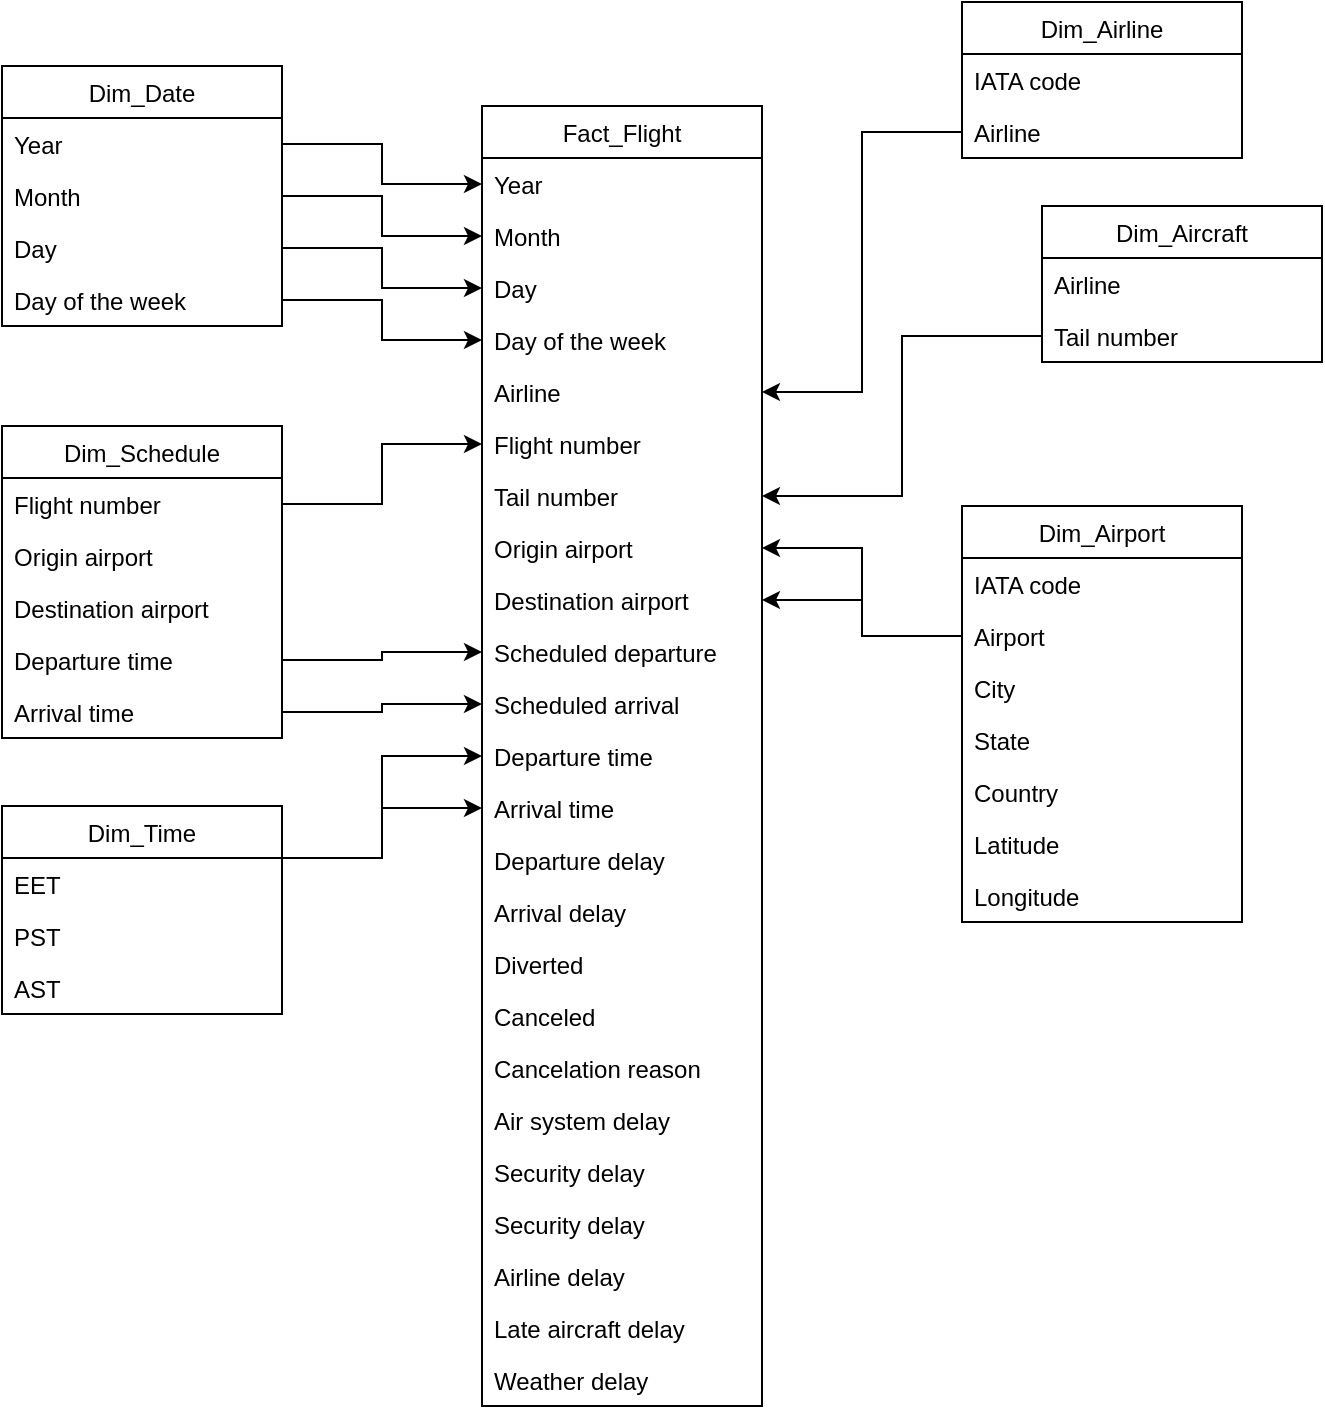 <mxfile version="15.1.0" type="github">
  <diagram id="A0Ad9aKgMMxRvtOSXJwg" name="Page-1">
    <mxGraphModel dx="1360" dy="802" grid="1" gridSize="10" guides="1" tooltips="1" connect="1" arrows="1" fold="1" page="1" pageScale="1" pageWidth="827" pageHeight="1169" math="0" shadow="0">
      <root>
        <mxCell id="0" />
        <mxCell id="1" parent="0" />
        <mxCell id="8ySV3ovpZ6cW9YgAnO75-2" value="Dim_Airline" style="swimlane;fontStyle=0;childLayout=stackLayout;horizontal=1;startSize=26;horizontalStack=0;resizeParent=1;resizeParentMax=0;resizeLast=0;collapsible=1;marginBottom=0;" vertex="1" parent="1">
          <mxGeometry x="560" y="38" width="140" height="78" as="geometry" />
        </mxCell>
        <mxCell id="8ySV3ovpZ6cW9YgAnO75-3" value="IATA code" style="text;strokeColor=none;fillColor=none;align=left;verticalAlign=top;spacingLeft=4;spacingRight=4;overflow=hidden;rotatable=0;points=[[0,0.5],[1,0.5]];portConstraint=eastwest;" vertex="1" parent="8ySV3ovpZ6cW9YgAnO75-2">
          <mxGeometry y="26" width="140" height="26" as="geometry" />
        </mxCell>
        <mxCell id="8ySV3ovpZ6cW9YgAnO75-4" value="Airline" style="text;strokeColor=none;fillColor=none;align=left;verticalAlign=top;spacingLeft=4;spacingRight=4;overflow=hidden;rotatable=0;points=[[0,0.5],[1,0.5]];portConstraint=eastwest;" vertex="1" parent="8ySV3ovpZ6cW9YgAnO75-2">
          <mxGeometry y="52" width="140" height="26" as="geometry" />
        </mxCell>
        <mxCell id="8ySV3ovpZ6cW9YgAnO75-6" value="Dim_Airport" style="swimlane;fontStyle=0;childLayout=stackLayout;horizontal=1;startSize=26;horizontalStack=0;resizeParent=1;resizeParentMax=0;resizeLast=0;collapsible=1;marginBottom=0;" vertex="1" parent="1">
          <mxGeometry x="560" y="290" width="140" height="208" as="geometry" />
        </mxCell>
        <mxCell id="8ySV3ovpZ6cW9YgAnO75-7" value="IATA code" style="text;strokeColor=none;fillColor=none;align=left;verticalAlign=top;spacingLeft=4;spacingRight=4;overflow=hidden;rotatable=0;points=[[0,0.5],[1,0.5]];portConstraint=eastwest;" vertex="1" parent="8ySV3ovpZ6cW9YgAnO75-6">
          <mxGeometry y="26" width="140" height="26" as="geometry" />
        </mxCell>
        <mxCell id="8ySV3ovpZ6cW9YgAnO75-8" value="Airport" style="text;strokeColor=none;fillColor=none;align=left;verticalAlign=top;spacingLeft=4;spacingRight=4;overflow=hidden;rotatable=0;points=[[0,0.5],[1,0.5]];portConstraint=eastwest;" vertex="1" parent="8ySV3ovpZ6cW9YgAnO75-6">
          <mxGeometry y="52" width="140" height="26" as="geometry" />
        </mxCell>
        <mxCell id="8ySV3ovpZ6cW9YgAnO75-9" value="City" style="text;strokeColor=none;fillColor=none;align=left;verticalAlign=top;spacingLeft=4;spacingRight=4;overflow=hidden;rotatable=0;points=[[0,0.5],[1,0.5]];portConstraint=eastwest;" vertex="1" parent="8ySV3ovpZ6cW9YgAnO75-6">
          <mxGeometry y="78" width="140" height="26" as="geometry" />
        </mxCell>
        <mxCell id="8ySV3ovpZ6cW9YgAnO75-15" value="State" style="text;strokeColor=none;fillColor=none;align=left;verticalAlign=top;spacingLeft=4;spacingRight=4;overflow=hidden;rotatable=0;points=[[0,0.5],[1,0.5]];portConstraint=eastwest;" vertex="1" parent="8ySV3ovpZ6cW9YgAnO75-6">
          <mxGeometry y="104" width="140" height="26" as="geometry" />
        </mxCell>
        <mxCell id="8ySV3ovpZ6cW9YgAnO75-16" value="Country" style="text;strokeColor=none;fillColor=none;align=left;verticalAlign=top;spacingLeft=4;spacingRight=4;overflow=hidden;rotatable=0;points=[[0,0.5],[1,0.5]];portConstraint=eastwest;" vertex="1" parent="8ySV3ovpZ6cW9YgAnO75-6">
          <mxGeometry y="130" width="140" height="26" as="geometry" />
        </mxCell>
        <mxCell id="8ySV3ovpZ6cW9YgAnO75-17" value="Latitude" style="text;strokeColor=none;fillColor=none;align=left;verticalAlign=top;spacingLeft=4;spacingRight=4;overflow=hidden;rotatable=0;points=[[0,0.5],[1,0.5]];portConstraint=eastwest;" vertex="1" parent="8ySV3ovpZ6cW9YgAnO75-6">
          <mxGeometry y="156" width="140" height="26" as="geometry" />
        </mxCell>
        <mxCell id="8ySV3ovpZ6cW9YgAnO75-18" value="Longitude" style="text;strokeColor=none;fillColor=none;align=left;verticalAlign=top;spacingLeft=4;spacingRight=4;overflow=hidden;rotatable=0;points=[[0,0.5],[1,0.5]];portConstraint=eastwest;" vertex="1" parent="8ySV3ovpZ6cW9YgAnO75-6">
          <mxGeometry y="182" width="140" height="26" as="geometry" />
        </mxCell>
        <mxCell id="8ySV3ovpZ6cW9YgAnO75-20" value="Fact_Flight" style="swimlane;fontStyle=0;childLayout=stackLayout;horizontal=1;startSize=26;horizontalStack=0;resizeParent=1;resizeParentMax=0;resizeLast=0;collapsible=1;marginBottom=0;" vertex="1" parent="1">
          <mxGeometry x="320" y="90" width="140" height="650" as="geometry" />
        </mxCell>
        <mxCell id="8ySV3ovpZ6cW9YgAnO75-74" value="Year" style="text;strokeColor=none;fillColor=none;align=left;verticalAlign=top;spacingLeft=4;spacingRight=4;overflow=hidden;rotatable=0;points=[[0,0.5],[1,0.5]];portConstraint=eastwest;" vertex="1" parent="8ySV3ovpZ6cW9YgAnO75-20">
          <mxGeometry y="26" width="140" height="26" as="geometry" />
        </mxCell>
        <mxCell id="8ySV3ovpZ6cW9YgAnO75-73" value="Month" style="text;strokeColor=none;fillColor=none;align=left;verticalAlign=top;spacingLeft=4;spacingRight=4;overflow=hidden;rotatable=0;points=[[0,0.5],[1,0.5]];portConstraint=eastwest;" vertex="1" parent="8ySV3ovpZ6cW9YgAnO75-20">
          <mxGeometry y="52" width="140" height="26" as="geometry" />
        </mxCell>
        <mxCell id="8ySV3ovpZ6cW9YgAnO75-72" value="Day" style="text;strokeColor=none;fillColor=none;align=left;verticalAlign=top;spacingLeft=4;spacingRight=4;overflow=hidden;rotatable=0;points=[[0,0.5],[1,0.5]];portConstraint=eastwest;" vertex="1" parent="8ySV3ovpZ6cW9YgAnO75-20">
          <mxGeometry y="78" width="140" height="26" as="geometry" />
        </mxCell>
        <mxCell id="8ySV3ovpZ6cW9YgAnO75-71" value="Day of the week" style="text;strokeColor=none;fillColor=none;align=left;verticalAlign=top;spacingLeft=4;spacingRight=4;overflow=hidden;rotatable=0;points=[[0,0.5],[1,0.5]];portConstraint=eastwest;" vertex="1" parent="8ySV3ovpZ6cW9YgAnO75-20">
          <mxGeometry y="104" width="140" height="26" as="geometry" />
        </mxCell>
        <mxCell id="8ySV3ovpZ6cW9YgAnO75-27" value="Airline" style="text;strokeColor=none;fillColor=none;align=left;verticalAlign=top;spacingLeft=4;spacingRight=4;overflow=hidden;rotatable=0;points=[[0,0.5],[1,0.5]];portConstraint=eastwest;" vertex="1" parent="8ySV3ovpZ6cW9YgAnO75-20">
          <mxGeometry y="130" width="140" height="26" as="geometry" />
        </mxCell>
        <mxCell id="8ySV3ovpZ6cW9YgAnO75-28" value="Flight number" style="text;strokeColor=none;fillColor=none;align=left;verticalAlign=top;spacingLeft=4;spacingRight=4;overflow=hidden;rotatable=0;points=[[0,0.5],[1,0.5]];portConstraint=eastwest;" vertex="1" parent="8ySV3ovpZ6cW9YgAnO75-20">
          <mxGeometry y="156" width="140" height="26" as="geometry" />
        </mxCell>
        <mxCell id="8ySV3ovpZ6cW9YgAnO75-29" value="Tail number" style="text;strokeColor=none;fillColor=none;align=left;verticalAlign=top;spacingLeft=4;spacingRight=4;overflow=hidden;rotatable=0;points=[[0,0.5],[1,0.5]];portConstraint=eastwest;" vertex="1" parent="8ySV3ovpZ6cW9YgAnO75-20">
          <mxGeometry y="182" width="140" height="26" as="geometry" />
        </mxCell>
        <mxCell id="8ySV3ovpZ6cW9YgAnO75-30" value="Origin airport" style="text;strokeColor=none;fillColor=none;align=left;verticalAlign=top;spacingLeft=4;spacingRight=4;overflow=hidden;rotatable=0;points=[[0,0.5],[1,0.5]];portConstraint=eastwest;" vertex="1" parent="8ySV3ovpZ6cW9YgAnO75-20">
          <mxGeometry y="208" width="140" height="26" as="geometry" />
        </mxCell>
        <mxCell id="8ySV3ovpZ6cW9YgAnO75-31" value="Destination airport" style="text;strokeColor=none;fillColor=none;align=left;verticalAlign=top;spacingLeft=4;spacingRight=4;overflow=hidden;rotatable=0;points=[[0,0.5],[1,0.5]];portConstraint=eastwest;" vertex="1" parent="8ySV3ovpZ6cW9YgAnO75-20">
          <mxGeometry y="234" width="140" height="26" as="geometry" />
        </mxCell>
        <mxCell id="8ySV3ovpZ6cW9YgAnO75-32" value="Scheduled departure" style="text;strokeColor=none;fillColor=none;align=left;verticalAlign=top;spacingLeft=4;spacingRight=4;overflow=hidden;rotatable=0;points=[[0,0.5],[1,0.5]];portConstraint=eastwest;" vertex="1" parent="8ySV3ovpZ6cW9YgAnO75-20">
          <mxGeometry y="260" width="140" height="26" as="geometry" />
        </mxCell>
        <mxCell id="8ySV3ovpZ6cW9YgAnO75-35" value="Scheduled arrival" style="text;strokeColor=none;fillColor=none;align=left;verticalAlign=top;spacingLeft=4;spacingRight=4;overflow=hidden;rotatable=0;points=[[0,0.5],[1,0.5]];portConstraint=eastwest;" vertex="1" parent="8ySV3ovpZ6cW9YgAnO75-20">
          <mxGeometry y="286" width="140" height="26" as="geometry" />
        </mxCell>
        <mxCell id="8ySV3ovpZ6cW9YgAnO75-33" value="Departure time" style="text;strokeColor=none;fillColor=none;align=left;verticalAlign=top;spacingLeft=4;spacingRight=4;overflow=hidden;rotatable=0;points=[[0,0.5],[1,0.5]];portConstraint=eastwest;" vertex="1" parent="8ySV3ovpZ6cW9YgAnO75-20">
          <mxGeometry y="312" width="140" height="26" as="geometry" />
        </mxCell>
        <mxCell id="8ySV3ovpZ6cW9YgAnO75-36" value="Arrival time" style="text;strokeColor=none;fillColor=none;align=left;verticalAlign=top;spacingLeft=4;spacingRight=4;overflow=hidden;rotatable=0;points=[[0,0.5],[1,0.5]];portConstraint=eastwest;" vertex="1" parent="8ySV3ovpZ6cW9YgAnO75-20">
          <mxGeometry y="338" width="140" height="26" as="geometry" />
        </mxCell>
        <mxCell id="8ySV3ovpZ6cW9YgAnO75-34" value="Departure delay" style="text;strokeColor=none;fillColor=none;align=left;verticalAlign=top;spacingLeft=4;spacingRight=4;overflow=hidden;rotatable=0;points=[[0,0.5],[1,0.5]];portConstraint=eastwest;" vertex="1" parent="8ySV3ovpZ6cW9YgAnO75-20">
          <mxGeometry y="364" width="140" height="26" as="geometry" />
        </mxCell>
        <mxCell id="8ySV3ovpZ6cW9YgAnO75-37" value="Arrival delay" style="text;strokeColor=none;fillColor=none;align=left;verticalAlign=top;spacingLeft=4;spacingRight=4;overflow=hidden;rotatable=0;points=[[0,0.5],[1,0.5]];portConstraint=eastwest;" vertex="1" parent="8ySV3ovpZ6cW9YgAnO75-20">
          <mxGeometry y="390" width="140" height="26" as="geometry" />
        </mxCell>
        <mxCell id="8ySV3ovpZ6cW9YgAnO75-38" value="Diverted" style="text;strokeColor=none;fillColor=none;align=left;verticalAlign=top;spacingLeft=4;spacingRight=4;overflow=hidden;rotatable=0;points=[[0,0.5],[1,0.5]];portConstraint=eastwest;" vertex="1" parent="8ySV3ovpZ6cW9YgAnO75-20">
          <mxGeometry y="416" width="140" height="26" as="geometry" />
        </mxCell>
        <mxCell id="8ySV3ovpZ6cW9YgAnO75-39" value="Canceled" style="text;strokeColor=none;fillColor=none;align=left;verticalAlign=top;spacingLeft=4;spacingRight=4;overflow=hidden;rotatable=0;points=[[0,0.5],[1,0.5]];portConstraint=eastwest;" vertex="1" parent="8ySV3ovpZ6cW9YgAnO75-20">
          <mxGeometry y="442" width="140" height="26" as="geometry" />
        </mxCell>
        <mxCell id="8ySV3ovpZ6cW9YgAnO75-40" value="Cancelation reason" style="text;strokeColor=none;fillColor=none;align=left;verticalAlign=top;spacingLeft=4;spacingRight=4;overflow=hidden;rotatable=0;points=[[0,0.5],[1,0.5]];portConstraint=eastwest;" vertex="1" parent="8ySV3ovpZ6cW9YgAnO75-20">
          <mxGeometry y="468" width="140" height="26" as="geometry" />
        </mxCell>
        <mxCell id="8ySV3ovpZ6cW9YgAnO75-41" value="Air system delay" style="text;strokeColor=none;fillColor=none;align=left;verticalAlign=top;spacingLeft=4;spacingRight=4;overflow=hidden;rotatable=0;points=[[0,0.5],[1,0.5]];portConstraint=eastwest;" vertex="1" parent="8ySV3ovpZ6cW9YgAnO75-20">
          <mxGeometry y="494" width="140" height="26" as="geometry" />
        </mxCell>
        <mxCell id="8ySV3ovpZ6cW9YgAnO75-42" value="Security delay" style="text;strokeColor=none;fillColor=none;align=left;verticalAlign=top;spacingLeft=4;spacingRight=4;overflow=hidden;rotatable=0;points=[[0,0.5],[1,0.5]];portConstraint=eastwest;" vertex="1" parent="8ySV3ovpZ6cW9YgAnO75-20">
          <mxGeometry y="520" width="140" height="26" as="geometry" />
        </mxCell>
        <mxCell id="8ySV3ovpZ6cW9YgAnO75-43" value="Security delay" style="text;strokeColor=none;fillColor=none;align=left;verticalAlign=top;spacingLeft=4;spacingRight=4;overflow=hidden;rotatable=0;points=[[0,0.5],[1,0.5]];portConstraint=eastwest;" vertex="1" parent="8ySV3ovpZ6cW9YgAnO75-20">
          <mxGeometry y="546" width="140" height="26" as="geometry" />
        </mxCell>
        <mxCell id="8ySV3ovpZ6cW9YgAnO75-44" value="Airline delay" style="text;strokeColor=none;fillColor=none;align=left;verticalAlign=top;spacingLeft=4;spacingRight=4;overflow=hidden;rotatable=0;points=[[0,0.5],[1,0.5]];portConstraint=eastwest;" vertex="1" parent="8ySV3ovpZ6cW9YgAnO75-20">
          <mxGeometry y="572" width="140" height="26" as="geometry" />
        </mxCell>
        <mxCell id="8ySV3ovpZ6cW9YgAnO75-45" value="Late aircraft delay" style="text;strokeColor=none;fillColor=none;align=left;verticalAlign=top;spacingLeft=4;spacingRight=4;overflow=hidden;rotatable=0;points=[[0,0.5],[1,0.5]];portConstraint=eastwest;" vertex="1" parent="8ySV3ovpZ6cW9YgAnO75-20">
          <mxGeometry y="598" width="140" height="26" as="geometry" />
        </mxCell>
        <mxCell id="8ySV3ovpZ6cW9YgAnO75-46" value="Weather delay" style="text;strokeColor=none;fillColor=none;align=left;verticalAlign=top;spacingLeft=4;spacingRight=4;overflow=hidden;rotatable=0;points=[[0,0.5],[1,0.5]];portConstraint=eastwest;" vertex="1" parent="8ySV3ovpZ6cW9YgAnO75-20">
          <mxGeometry y="624" width="140" height="26" as="geometry" />
        </mxCell>
        <mxCell id="8ySV3ovpZ6cW9YgAnO75-47" value="Dim_Date" style="swimlane;fontStyle=0;childLayout=stackLayout;horizontal=1;startSize=26;horizontalStack=0;resizeParent=1;resizeParentMax=0;resizeLast=0;collapsible=1;marginBottom=0;" vertex="1" parent="1">
          <mxGeometry x="80" y="70" width="140" height="130" as="geometry" />
        </mxCell>
        <mxCell id="8ySV3ovpZ6cW9YgAnO75-21" value="Year" style="text;strokeColor=none;fillColor=none;align=left;verticalAlign=top;spacingLeft=4;spacingRight=4;overflow=hidden;rotatable=0;points=[[0,0.5],[1,0.5]];portConstraint=eastwest;" vertex="1" parent="8ySV3ovpZ6cW9YgAnO75-47">
          <mxGeometry y="26" width="140" height="26" as="geometry" />
        </mxCell>
        <mxCell id="8ySV3ovpZ6cW9YgAnO75-22" value="Month" style="text;strokeColor=none;fillColor=none;align=left;verticalAlign=top;spacingLeft=4;spacingRight=4;overflow=hidden;rotatable=0;points=[[0,0.5],[1,0.5]];portConstraint=eastwest;" vertex="1" parent="8ySV3ovpZ6cW9YgAnO75-47">
          <mxGeometry y="52" width="140" height="26" as="geometry" />
        </mxCell>
        <mxCell id="8ySV3ovpZ6cW9YgAnO75-23" value="Day" style="text;strokeColor=none;fillColor=none;align=left;verticalAlign=top;spacingLeft=4;spacingRight=4;overflow=hidden;rotatable=0;points=[[0,0.5],[1,0.5]];portConstraint=eastwest;" vertex="1" parent="8ySV3ovpZ6cW9YgAnO75-47">
          <mxGeometry y="78" width="140" height="26" as="geometry" />
        </mxCell>
        <mxCell id="8ySV3ovpZ6cW9YgAnO75-26" value="Day of the week" style="text;strokeColor=none;fillColor=none;align=left;verticalAlign=top;spacingLeft=4;spacingRight=4;overflow=hidden;rotatable=0;points=[[0,0.5],[1,0.5]];portConstraint=eastwest;" vertex="1" parent="8ySV3ovpZ6cW9YgAnO75-47">
          <mxGeometry y="104" width="140" height="26" as="geometry" />
        </mxCell>
        <mxCell id="8ySV3ovpZ6cW9YgAnO75-51" value="Dim_Aircraft" style="swimlane;fontStyle=0;childLayout=stackLayout;horizontal=1;startSize=26;horizontalStack=0;resizeParent=1;resizeParentMax=0;resizeLast=0;collapsible=1;marginBottom=0;" vertex="1" parent="1">
          <mxGeometry x="600" y="140" width="140" height="78" as="geometry" />
        </mxCell>
        <mxCell id="8ySV3ovpZ6cW9YgAnO75-52" value="Airline" style="text;strokeColor=none;fillColor=none;align=left;verticalAlign=top;spacingLeft=4;spacingRight=4;overflow=hidden;rotatable=0;points=[[0,0.5],[1,0.5]];portConstraint=eastwest;" vertex="1" parent="8ySV3ovpZ6cW9YgAnO75-51">
          <mxGeometry y="26" width="140" height="26" as="geometry" />
        </mxCell>
        <mxCell id="8ySV3ovpZ6cW9YgAnO75-53" value="Tail number" style="text;strokeColor=none;fillColor=none;align=left;verticalAlign=top;spacingLeft=4;spacingRight=4;overflow=hidden;rotatable=0;points=[[0,0.5],[1,0.5]];portConstraint=eastwest;" vertex="1" parent="8ySV3ovpZ6cW9YgAnO75-51">
          <mxGeometry y="52" width="140" height="26" as="geometry" />
        </mxCell>
        <mxCell id="8ySV3ovpZ6cW9YgAnO75-55" value="Dim_Schedule" style="swimlane;fontStyle=0;childLayout=stackLayout;horizontal=1;startSize=26;horizontalStack=0;resizeParent=1;resizeParentMax=0;resizeLast=0;collapsible=1;marginBottom=0;" vertex="1" parent="1">
          <mxGeometry x="80" y="250" width="140" height="156" as="geometry" />
        </mxCell>
        <mxCell id="8ySV3ovpZ6cW9YgAnO75-56" value="Flight number" style="text;strokeColor=none;fillColor=none;align=left;verticalAlign=top;spacingLeft=4;spacingRight=4;overflow=hidden;rotatable=0;points=[[0,0.5],[1,0.5]];portConstraint=eastwest;" vertex="1" parent="8ySV3ovpZ6cW9YgAnO75-55">
          <mxGeometry y="26" width="140" height="26" as="geometry" />
        </mxCell>
        <mxCell id="8ySV3ovpZ6cW9YgAnO75-57" value="Origin airport" style="text;strokeColor=none;fillColor=none;align=left;verticalAlign=top;spacingLeft=4;spacingRight=4;overflow=hidden;rotatable=0;points=[[0,0.5],[1,0.5]];portConstraint=eastwest;" vertex="1" parent="8ySV3ovpZ6cW9YgAnO75-55">
          <mxGeometry y="52" width="140" height="26" as="geometry" />
        </mxCell>
        <mxCell id="8ySV3ovpZ6cW9YgAnO75-58" value="Destination airport" style="text;strokeColor=none;fillColor=none;align=left;verticalAlign=top;spacingLeft=4;spacingRight=4;overflow=hidden;rotatable=0;points=[[0,0.5],[1,0.5]];portConstraint=eastwest;" vertex="1" parent="8ySV3ovpZ6cW9YgAnO75-55">
          <mxGeometry y="78" width="140" height="26" as="geometry" />
        </mxCell>
        <mxCell id="8ySV3ovpZ6cW9YgAnO75-59" value="Departure time" style="text;strokeColor=none;fillColor=none;align=left;verticalAlign=top;spacingLeft=4;spacingRight=4;overflow=hidden;rotatable=0;points=[[0,0.5],[1,0.5]];portConstraint=eastwest;" vertex="1" parent="8ySV3ovpZ6cW9YgAnO75-55">
          <mxGeometry y="104" width="140" height="26" as="geometry" />
        </mxCell>
        <mxCell id="8ySV3ovpZ6cW9YgAnO75-60" value="Arrival time" style="text;strokeColor=none;fillColor=none;align=left;verticalAlign=top;spacingLeft=4;spacingRight=4;overflow=hidden;rotatable=0;points=[[0,0.5],[1,0.5]];portConstraint=eastwest;" vertex="1" parent="8ySV3ovpZ6cW9YgAnO75-55">
          <mxGeometry y="130" width="140" height="26" as="geometry" />
        </mxCell>
        <mxCell id="8ySV3ovpZ6cW9YgAnO75-63" style="edgeStyle=orthogonalEdgeStyle;rounded=0;orthogonalLoop=1;jettySize=auto;html=1;exitX=0;exitY=0.5;exitDx=0;exitDy=0;entryX=1;entryY=0.5;entryDx=0;entryDy=0;" edge="1" parent="1" source="8ySV3ovpZ6cW9YgAnO75-4" target="8ySV3ovpZ6cW9YgAnO75-27">
          <mxGeometry relative="1" as="geometry" />
        </mxCell>
        <mxCell id="8ySV3ovpZ6cW9YgAnO75-64" style="edgeStyle=orthogonalEdgeStyle;rounded=0;orthogonalLoop=1;jettySize=auto;html=1;exitX=1;exitY=0.5;exitDx=0;exitDy=0;entryX=0;entryY=0.5;entryDx=0;entryDy=0;" edge="1" parent="1" source="8ySV3ovpZ6cW9YgAnO75-56" target="8ySV3ovpZ6cW9YgAnO75-28">
          <mxGeometry relative="1" as="geometry" />
        </mxCell>
        <mxCell id="8ySV3ovpZ6cW9YgAnO75-65" style="edgeStyle=orthogonalEdgeStyle;rounded=0;orthogonalLoop=1;jettySize=auto;html=1;exitX=0;exitY=0.5;exitDx=0;exitDy=0;entryX=1;entryY=0.5;entryDx=0;entryDy=0;" edge="1" parent="1" source="8ySV3ovpZ6cW9YgAnO75-53" target="8ySV3ovpZ6cW9YgAnO75-29">
          <mxGeometry relative="1" as="geometry" />
        </mxCell>
        <mxCell id="8ySV3ovpZ6cW9YgAnO75-67" style="edgeStyle=orthogonalEdgeStyle;rounded=0;orthogonalLoop=1;jettySize=auto;html=1;exitX=0;exitY=0.5;exitDx=0;exitDy=0;entryX=1;entryY=0.5;entryDx=0;entryDy=0;" edge="1" parent="1" source="8ySV3ovpZ6cW9YgAnO75-8" target="8ySV3ovpZ6cW9YgAnO75-30">
          <mxGeometry relative="1" as="geometry" />
        </mxCell>
        <mxCell id="8ySV3ovpZ6cW9YgAnO75-68" style="edgeStyle=orthogonalEdgeStyle;rounded=0;orthogonalLoop=1;jettySize=auto;html=1;exitX=0;exitY=0.5;exitDx=0;exitDy=0;entryX=1;entryY=0.5;entryDx=0;entryDy=0;" edge="1" parent="1" source="8ySV3ovpZ6cW9YgAnO75-8" target="8ySV3ovpZ6cW9YgAnO75-31">
          <mxGeometry relative="1" as="geometry" />
        </mxCell>
        <mxCell id="8ySV3ovpZ6cW9YgAnO75-69" style="edgeStyle=orthogonalEdgeStyle;rounded=0;orthogonalLoop=1;jettySize=auto;html=1;exitX=1;exitY=0.5;exitDx=0;exitDy=0;entryX=0;entryY=0.5;entryDx=0;entryDy=0;" edge="1" parent="1" source="8ySV3ovpZ6cW9YgAnO75-59" target="8ySV3ovpZ6cW9YgAnO75-32">
          <mxGeometry relative="1" as="geometry" />
        </mxCell>
        <mxCell id="8ySV3ovpZ6cW9YgAnO75-70" style="edgeStyle=orthogonalEdgeStyle;rounded=0;orthogonalLoop=1;jettySize=auto;html=1;exitX=1;exitY=0.5;exitDx=0;exitDy=0;entryX=0;entryY=0.5;entryDx=0;entryDy=0;" edge="1" parent="1" source="8ySV3ovpZ6cW9YgAnO75-60" target="8ySV3ovpZ6cW9YgAnO75-35">
          <mxGeometry relative="1" as="geometry" />
        </mxCell>
        <mxCell id="8ySV3ovpZ6cW9YgAnO75-75" style="edgeStyle=orthogonalEdgeStyle;rounded=0;orthogonalLoop=1;jettySize=auto;html=1;exitX=1;exitY=0.5;exitDx=0;exitDy=0;entryX=0;entryY=0.5;entryDx=0;entryDy=0;" edge="1" parent="1" source="8ySV3ovpZ6cW9YgAnO75-21" target="8ySV3ovpZ6cW9YgAnO75-74">
          <mxGeometry relative="1" as="geometry" />
        </mxCell>
        <mxCell id="8ySV3ovpZ6cW9YgAnO75-76" style="edgeStyle=orthogonalEdgeStyle;rounded=0;orthogonalLoop=1;jettySize=auto;html=1;exitX=1;exitY=0.5;exitDx=0;exitDy=0;entryX=0;entryY=0.5;entryDx=0;entryDy=0;" edge="1" parent="1" source="8ySV3ovpZ6cW9YgAnO75-22" target="8ySV3ovpZ6cW9YgAnO75-73">
          <mxGeometry relative="1" as="geometry" />
        </mxCell>
        <mxCell id="8ySV3ovpZ6cW9YgAnO75-77" style="edgeStyle=orthogonalEdgeStyle;rounded=0;orthogonalLoop=1;jettySize=auto;html=1;exitX=1;exitY=0.5;exitDx=0;exitDy=0;entryX=0;entryY=0.5;entryDx=0;entryDy=0;" edge="1" parent="1" source="8ySV3ovpZ6cW9YgAnO75-23" target="8ySV3ovpZ6cW9YgAnO75-72">
          <mxGeometry relative="1" as="geometry" />
        </mxCell>
        <mxCell id="8ySV3ovpZ6cW9YgAnO75-78" style="edgeStyle=orthogonalEdgeStyle;rounded=0;orthogonalLoop=1;jettySize=auto;html=1;exitX=1;exitY=0.5;exitDx=0;exitDy=0;entryX=0;entryY=0.5;entryDx=0;entryDy=0;" edge="1" parent="1" source="8ySV3ovpZ6cW9YgAnO75-26" target="8ySV3ovpZ6cW9YgAnO75-71">
          <mxGeometry relative="1" as="geometry" />
        </mxCell>
        <mxCell id="8ySV3ovpZ6cW9YgAnO75-83" style="edgeStyle=orthogonalEdgeStyle;rounded=0;orthogonalLoop=1;jettySize=auto;html=1;exitX=1;exitY=0.25;exitDx=0;exitDy=0;" edge="1" parent="1" source="8ySV3ovpZ6cW9YgAnO75-79" target="8ySV3ovpZ6cW9YgAnO75-33">
          <mxGeometry relative="1" as="geometry" />
        </mxCell>
        <mxCell id="8ySV3ovpZ6cW9YgAnO75-84" style="edgeStyle=orthogonalEdgeStyle;rounded=0;orthogonalLoop=1;jettySize=auto;html=1;exitX=1;exitY=0.25;exitDx=0;exitDy=0;" edge="1" parent="1" source="8ySV3ovpZ6cW9YgAnO75-79" target="8ySV3ovpZ6cW9YgAnO75-36">
          <mxGeometry relative="1" as="geometry" />
        </mxCell>
        <mxCell id="8ySV3ovpZ6cW9YgAnO75-79" value="Dim_Time" style="swimlane;fontStyle=0;childLayout=stackLayout;horizontal=1;startSize=26;horizontalStack=0;resizeParent=1;resizeParentMax=0;resizeLast=0;collapsible=1;marginBottom=0;" vertex="1" parent="1">
          <mxGeometry x="80" y="440" width="140" height="104" as="geometry" />
        </mxCell>
        <mxCell id="8ySV3ovpZ6cW9YgAnO75-80" value="EET" style="text;strokeColor=none;fillColor=none;align=left;verticalAlign=top;spacingLeft=4;spacingRight=4;overflow=hidden;rotatable=0;points=[[0,0.5],[1,0.5]];portConstraint=eastwest;" vertex="1" parent="8ySV3ovpZ6cW9YgAnO75-79">
          <mxGeometry y="26" width="140" height="26" as="geometry" />
        </mxCell>
        <mxCell id="8ySV3ovpZ6cW9YgAnO75-81" value="PST" style="text;strokeColor=none;fillColor=none;align=left;verticalAlign=top;spacingLeft=4;spacingRight=4;overflow=hidden;rotatable=0;points=[[0,0.5],[1,0.5]];portConstraint=eastwest;" vertex="1" parent="8ySV3ovpZ6cW9YgAnO75-79">
          <mxGeometry y="52" width="140" height="26" as="geometry" />
        </mxCell>
        <mxCell id="8ySV3ovpZ6cW9YgAnO75-82" value="AST" style="text;strokeColor=none;fillColor=none;align=left;verticalAlign=top;spacingLeft=4;spacingRight=4;overflow=hidden;rotatable=0;points=[[0,0.5],[1,0.5]];portConstraint=eastwest;" vertex="1" parent="8ySV3ovpZ6cW9YgAnO75-79">
          <mxGeometry y="78" width="140" height="26" as="geometry" />
        </mxCell>
      </root>
    </mxGraphModel>
  </diagram>
</mxfile>
